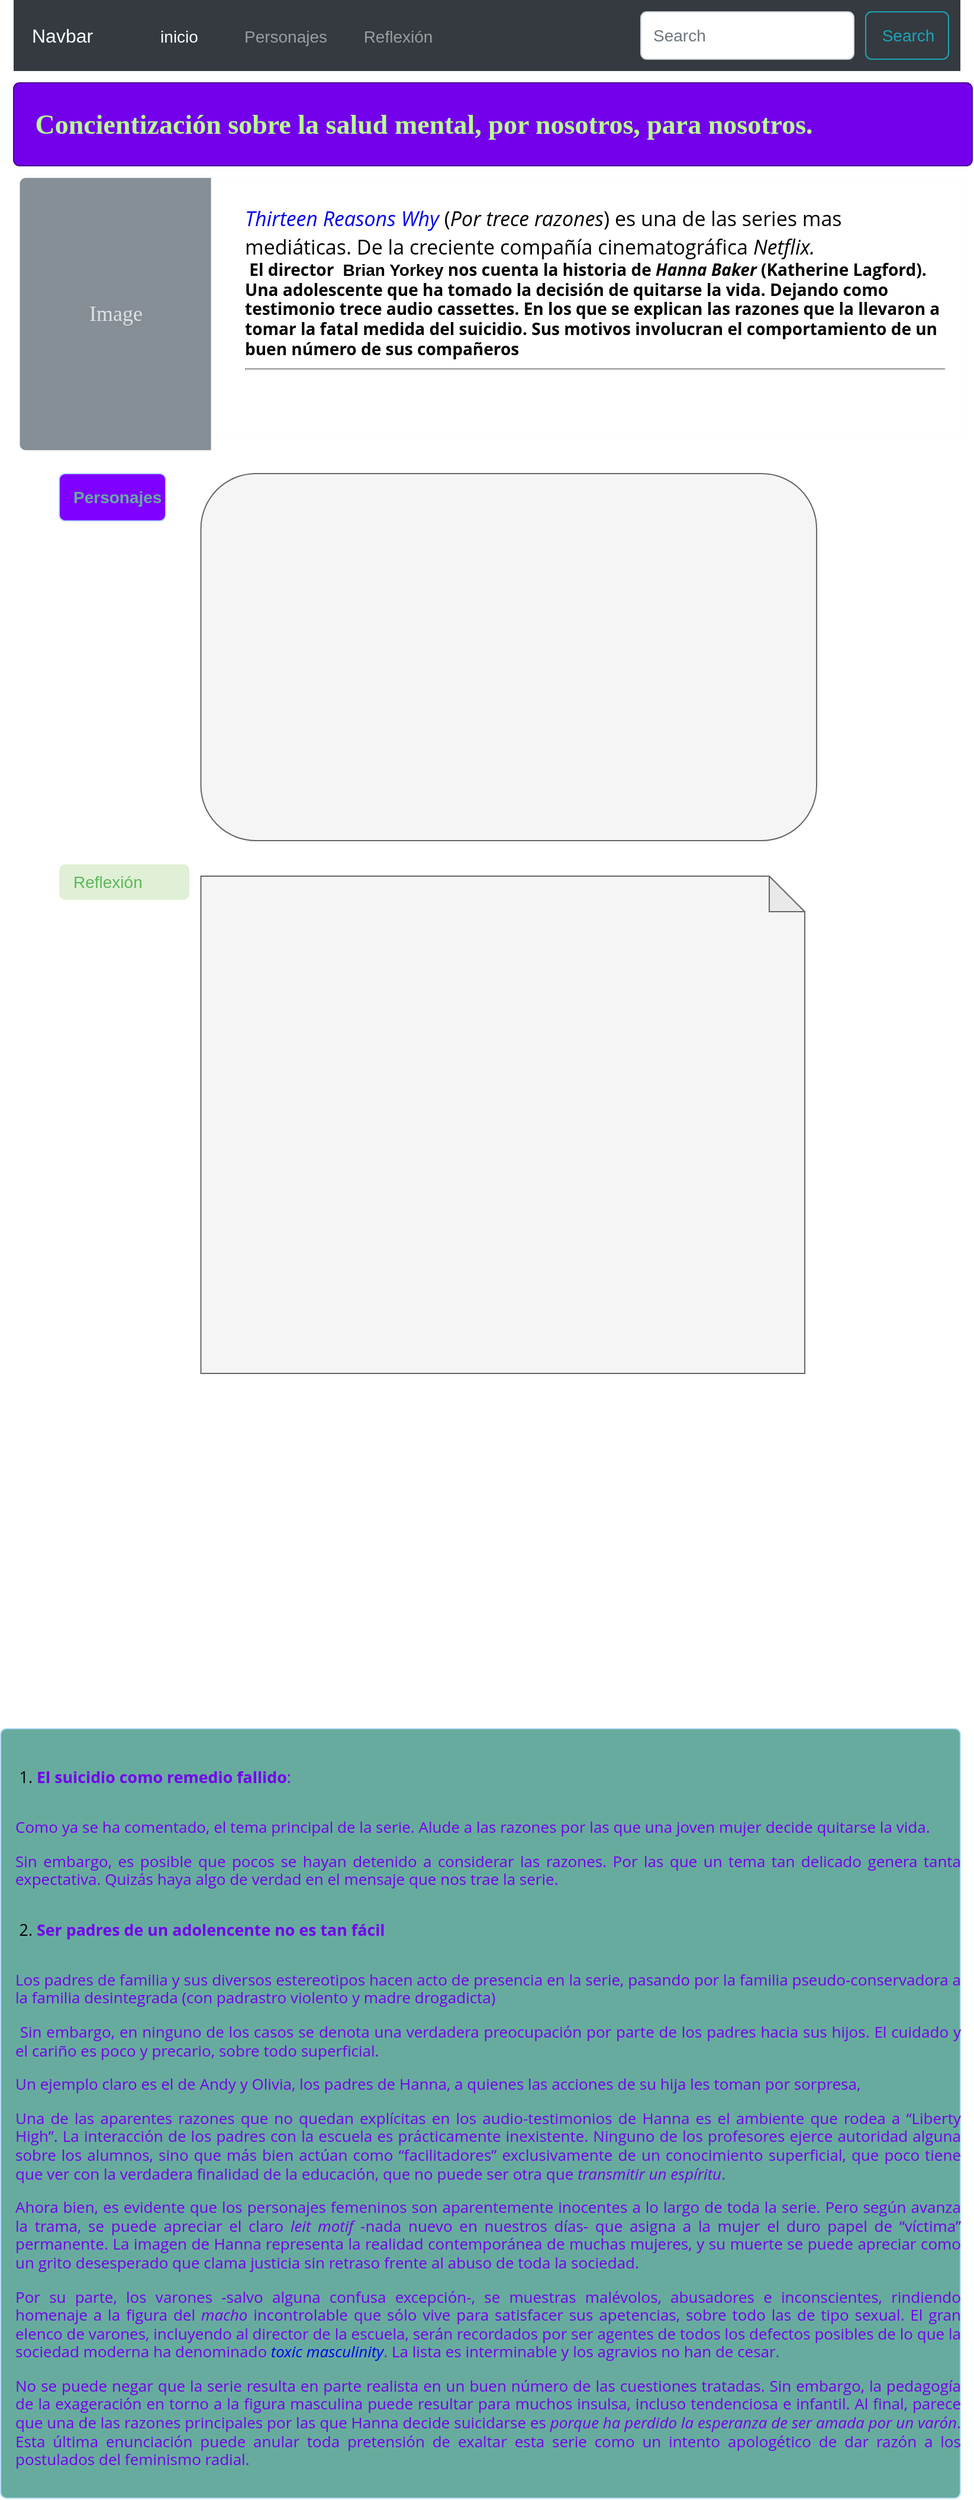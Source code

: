 <mxfile version="20.5.3" type="github" pages="2">
  <diagram id="9muTLnzjtEInMLi4u02h" name="Página-1">
    <mxGraphModel dx="1422" dy="755" grid="1" gridSize="10" guides="1" tooltips="1" connect="1" arrows="1" fold="1" page="1" pageScale="1" pageWidth="827" pageHeight="1169" math="0" shadow="0">
      <root>
        <object label="" id="0">
          <mxCell />
        </object>
        <mxCell id="1" parent="0" />
        <mxCell id="i4EwPONDSbQexWhAOyuk-8" value="&lt;a style=&quot;text-align: center; font-size: 17px; background-color: initial; box-sizing: border-box; -webkit-font-smoothing: antialiased; text-decoration-line: none; transition: color 0.1s ease-in 0s; font-family: &amp;quot;Open Sans&amp;quot;, sans-serif;&quot; href=&quot;https://www.netflix.com/mx/title/80117470&quot;&gt;&lt;em style=&quot;box-sizing: border-box; -webkit-font-smoothing: antialiased;&quot;&gt;Thirteen Reasons Why&lt;/em&gt;&lt;/a&gt;&lt;span style=&quot;text-align: center; font-size: 17px; background-color: initial; font-family: &amp;quot;Open Sans&amp;quot;, sans-serif;&quot;&gt;&amp;nbsp;(&lt;/span&gt;&lt;em style=&quot;text-align: center; font-size: 17px; background-color: initial; box-sizing: border-box; -webkit-font-smoothing: antialiased; font-family: &amp;quot;Open Sans&amp;quot;, sans-serif;&quot;&gt;Por trece razones&lt;/em&gt;&lt;span style=&quot;text-align: center; font-size: 17px; background-color: initial; font-family: &amp;quot;Open Sans&amp;quot;, sans-serif;&quot;&gt;) es una de las series mas mediáticas. De la creciente compañía cinematográfica&amp;nbsp;&lt;/span&gt;&lt;em style=&quot;text-align: center; font-size: 17px; background-color: initial; box-sizing: border-box; -webkit-font-smoothing: antialiased; font-family: &amp;quot;Open Sans&amp;quot;, sans-serif;&quot;&gt;Netflix.&lt;/em&gt;&lt;span style=&quot;text-align: center; font-size: 17px; background-color: initial; font-family: &amp;quot;Open Sans&amp;quot;, sans-serif;&quot;&gt;&amp;nbsp;&lt;/span&gt;&lt;span style=&quot;font-size: 20px;&quot;&gt;&lt;b&gt;&lt;br&gt;&lt;/b&gt;&lt;/span&gt;&lt;div style=&quot;font-family: Helvetica;&quot;&gt;&lt;b&gt;&lt;span style=&quot;font-family: &amp;quot;Open Sans&amp;quot;, sans-serif; text-align: justify;&quot;&gt;&amp;nbsp;E&lt;/span&gt;&lt;span style=&quot;font-family: &amp;quot;Open Sans&amp;quot;, sans-serif; text-align: justify;&quot;&gt;l director&amp;nbsp;&lt;/span&gt;&amp;nbsp;Brian Yorkey&lt;span style=&quot;font-family: &amp;quot;Open Sans&amp;quot;, sans-serif; text-align: justify;&quot;&gt;&amp;nbsp;nos cuenta la historia de&amp;nbsp;&lt;/span&gt;&lt;em style=&quot;box-sizing: border-box; -webkit-font-smoothing: antialiased; font-family: &amp;quot;Open Sans&amp;quot;, sans-serif; text-align: justify;&quot;&gt;Hanna Baker&amp;nbsp;&lt;/em&gt;&lt;span style=&quot;font-family: &amp;quot;Open Sans&amp;quot;, sans-serif; text-align: justify;&quot;&gt;(Katherine Lagford). Una adolescente que ha tomado la decisión de quitarse la vida. Dejando como testimonio trece audio cassettes. En los que se explican las razones que la llevaron a tomar la fatal medida del suicidio. Sus motivos involucran el comportamiento de un buen número de sus compañeros&lt;/span&gt;&lt;/b&gt;&lt;/div&gt;&lt;hr style=&quot;font-family: Helvetica;&quot;&gt;&lt;div style=&quot;font-family: Helvetica;&quot;&gt;&lt;b&gt;&lt;span style=&quot;font-family: &amp;quot;Open Sans&amp;quot;, sans-serif; text-align: justify;&quot;&gt;&amp;nbsp;&lt;/span&gt;&lt;span style=&quot;font-family: &amp;quot;Open Sans&amp;quot;, sans-serif;&quot;&gt;&lt;br&gt;&lt;/span&gt;&lt;/b&gt;&lt;/div&gt;&lt;div style=&quot;font-family: Helvetica;&quot;&gt;&lt;span style=&quot;font-family: &amp;quot;Open Sans&amp;quot;, sans-serif; font-size: 13px; text-align: justify;&quot;&gt;&lt;br&gt;&lt;/span&gt;&lt;/div&gt;&lt;div style=&quot;font-family: Helvetica; font-size: 12px;&quot;&gt;&lt;font style=&quot;font-size: 14px;&quot;&gt;&lt;span style=&quot;font-family: &amp;quot;Open Sans&amp;quot;, sans-serif; font-size: 13px; text-align: justify;&quot;&gt;&lt;br&gt;&lt;/span&gt;&lt;/font&gt;&lt;/div&gt;&lt;div style=&quot;font-family: Helvetica; font-size: 12px;&quot;&gt;&lt;font style=&quot;font-size: 14px;&quot;&gt;&lt;span style=&quot;font-family: &amp;quot;Open Sans&amp;quot;, sans-serif; font-size: 13px; text-align: justify;&quot;&gt;&lt;br&gt;&lt;/span&gt;&lt;/font&gt;&lt;/div&gt;" style="html=1;shadow=0;dashed=0;shape=mxgraph.bootstrap.rrect;rSize=5;strokeColor=#DFDFDF;html=1;whiteSpace=wrap;fillColor=#ffffff;fontColor=#000000;verticalAlign=top;align=left;spacing=20;fontSize=14;spacingLeft=170;labelBackgroundColor=none;labelBorderColor=none;strokeWidth=0;fontFamily=Comic Sans MS;" parent="1" vertex="1">
          <mxGeometry x="16.5" y="150" width="800" height="220" as="geometry" />
        </mxCell>
        <mxCell id="i4EwPONDSbQexWhAOyuk-9" value="Image" style="html=1;shadow=0;dashed=0;shape=mxgraph.bootstrap.leftButton;rSize=5;perimeter=none;whiteSpace=wrap;fillColor=#868E96;strokeColor=#DFDFDF;fontColor=#DEE2E6;resizeWidth=1;fontSize=18;labelBackgroundColor=none;labelBorderColor=none;strokeWidth=0;fontFamily=Comic Sans MS;" parent="i4EwPONDSbQexWhAOyuk-8" vertex="1">
          <mxGeometry width="161.533" height="230" relative="1" as="geometry" />
        </mxCell>
        <mxCell id="i4EwPONDSbQexWhAOyuk-20" value="&lt;ol style=&quot;box-sizing: border-box; -webkit-font-smoothing: antialiased; padding: 0px 0px 0px 18px; margin-top: 24px; margin-bottom: 24px; line-height: 27px; font-size: 13.4px; font-family: &amp;quot;Open Sans&amp;quot;, sans-serif; text-align: justify;&quot;&gt;&lt;li style=&quot;box-sizing: border-box; -webkit-font-smoothing: antialiased; line-height: 21px;&quot;&gt;&lt;font color=&quot;#7400eb&quot;&gt;&lt;strong style=&quot;box-sizing: border-box; -webkit-font-smoothing: antialiased;&quot;&gt;El suicidio como remedio fallido&lt;/strong&gt;:&lt;/font&gt;&lt;/li&gt;&lt;/ol&gt;&lt;p style=&quot;box-sizing: border-box; -webkit-font-smoothing: antialiased; font-family: &amp;quot;Open Sans&amp;quot;, sans-serif; font-size: 13px; text-align: justify;&quot;&gt;&lt;font color=&quot;#7400eb&quot;&gt;Como ya se ha comentado, el tema principal de la serie. Alude a las razones por las que una joven mujer decide quitarse la vida.&lt;/font&gt;&lt;/p&gt;&lt;p style=&quot;box-sizing: border-box; -webkit-font-smoothing: antialiased; font-family: &amp;quot;Open Sans&amp;quot;, sans-serif; font-size: 13px; text-align: justify;&quot;&gt;&lt;span style=&quot;&quot;&gt;&lt;font color=&quot;#7400eb&quot;&gt;Sin embargo, es posible que pocos se hayan detenido a considerar las razones. Por las que un tema tan delicado genera tanta expectativa. Quizás haya algo de verdad en el mensaje que nos trae la serie.&lt;/font&gt;&lt;/span&gt;&lt;/p&gt;&lt;ol style=&quot;box-sizing: border-box; -webkit-font-smoothing: antialiased; padding: 0px 0px 0px 18px; margin-top: 24px; margin-bottom: 24px; line-height: 27px; font-size: 13.4px; font-family: &amp;quot;Open Sans&amp;quot;, sans-serif; text-align: justify;&quot; start=&quot;2&quot;&gt;&lt;li style=&quot;box-sizing: border-box; -webkit-font-smoothing: antialiased; line-height: 21px;&quot;&gt;&lt;strong style=&quot;box-sizing: border-box; -webkit-font-smoothing: antialiased;&quot;&gt;&lt;font color=&quot;#7400eb&quot;&gt;Ser padres de un adolencente no es tan fácil&lt;/font&gt;&lt;/strong&gt;&lt;/li&gt;&lt;/ol&gt;&lt;p style=&quot;box-sizing: border-box; -webkit-font-smoothing: antialiased; font-family: &amp;quot;Open Sans&amp;quot;, sans-serif; font-size: 13px; text-align: justify;&quot;&gt;&lt;font color=&quot;#7400eb&quot;&gt;Los padres de familia y sus diversos estereotipos hacen acto de presencia en la serie, pasando por la familia pseudo-conservadora a la familia desintegrada (con padrastro violento y madre drogadicta)&lt;/font&gt;&lt;/p&gt;&lt;p style=&quot;box-sizing: border-box; -webkit-font-smoothing: antialiased; font-family: &amp;quot;Open Sans&amp;quot;, sans-serif; font-size: 13px; text-align: justify;&quot;&gt;&lt;font color=&quot;#7400eb&quot;&gt;&amp;nbsp;Sin embargo, en ninguno de los casos se denota una verdadera preocupación por parte de los padres hacia sus hijos. El cuidado y el cariño es poco y precario, sobre todo superficial.&lt;/font&gt;&lt;/p&gt;&lt;p style=&quot;box-sizing: border-box; -webkit-font-smoothing: antialiased; font-family: &amp;quot;Open Sans&amp;quot;, sans-serif; font-size: 13px; text-align: justify;&quot;&gt;&lt;font color=&quot;#7400eb&quot;&gt;Un ejemplo claro es el de Andy y Olivia, los padres de Hanna, a quienes las acciones de su hija les toman por sorpresa,&lt;/font&gt;&lt;/p&gt;&lt;p style=&quot;box-sizing: border-box; -webkit-font-smoothing: antialiased; font-family: &amp;quot;Open Sans&amp;quot;, sans-serif; font-size: 13px; text-align: justify;&quot;&gt;&lt;font color=&quot;#7400eb&quot;&gt;Una de las aparentes razones que no quedan explícitas en los audio-testimonios de Hanna es el ambiente que rodea a “Liberty High”. La interacción de los padres con la escuela es prácticamente inexistente. Ninguno de los profesores ejerce autoridad alguna sobre los alumnos, sino que más bien actúan como “facilitadores” exclusivamente de un conocimiento superficial, que poco tiene que ver con la verdadera finalidad de la educación, que no puede ser otra que&amp;nbsp;&lt;em style=&quot;box-sizing: border-box; -webkit-font-smoothing: antialiased;&quot;&gt;transmitir un espíritu&lt;/em&gt;.&lt;/font&gt;&lt;/p&gt;&lt;p style=&quot;box-sizing: border-box; -webkit-font-smoothing: antialiased; font-family: &amp;quot;Open Sans&amp;quot;, sans-serif; font-size: 13px; text-align: justify;&quot;&gt;&lt;font color=&quot;#7400eb&quot;&gt;Ahora bien, es evidente que los personajes femeninos son aparentemente inocentes a lo largo de toda la serie. Pero según avanza la trama, se puede apreciar el claro&amp;nbsp;&lt;em style=&quot;box-sizing: border-box; -webkit-font-smoothing: antialiased;&quot;&gt;leit motif&lt;/em&gt;&amp;nbsp;-nada nuevo en nuestros días- que asigna a la mujer el duro papel de “víctima” permanente. La imagen de Hanna representa la realidad contemporánea de muchas mujeres, y su muerte se puede apreciar como un grito desesperado que clama justicia sin retraso frente al abuso de toda la sociedad.&lt;/font&gt;&lt;/p&gt;&lt;p style=&quot;box-sizing: border-box; -webkit-font-smoothing: antialiased; font-family: &amp;quot;Open Sans&amp;quot;, sans-serif; font-size: 13px; text-align: justify;&quot;&gt;&lt;font color=&quot;#7400eb&quot;&gt;Por su parte, los varones -salvo alguna confusa excepción-, se muestras malévolos, abusadores e inconscientes, rindiendo homenaje a la figura del&amp;nbsp;&lt;em style=&quot;box-sizing: border-box; -webkit-font-smoothing: antialiased;&quot;&gt;macho&amp;nbsp;&lt;/em&gt;incontrolable que sólo vive para satisfacer sus apetencias, sobre todo las de tipo sexual. El gran elenco de varones, incluyendo al director de la escuela, serán recordados por ser agentes de todos los defectos posibles de lo que la sociedad moderna ha denominado&amp;nbsp;&lt;a style=&quot;box-sizing: border-box; -webkit-font-smoothing: antialiased; text-decoration-line: none; transition: color 0.1s ease-in 0s;&quot; href=&quot;https://www.forbes.com/sites/frankminiter/2017/01/18/the-hard-adrenaline-soaked-truth-about-toxic-masculinity/#7e5dd8872be5&quot;&gt;&lt;em style=&quot;box-sizing: border-box; -webkit-font-smoothing: antialiased;&quot;&gt;toxic masculinity&lt;/em&gt;&lt;/a&gt;. La lista es interminable y los agravios no han de cesar.&lt;/font&gt;&lt;/p&gt;&lt;p style=&quot;box-sizing: border-box; -webkit-font-smoothing: antialiased; font-family: &amp;quot;Open Sans&amp;quot;, sans-serif; font-size: 13px; text-align: justify;&quot;&gt;&lt;font color=&quot;#7400eb&quot;&gt;No se puede negar que la serie resulta en parte realista en un buen número de las cuestiones tratadas. Sin embargo, la pedagogía de la exageración en torno a la figura masculina puede resultar para muchos insulsa, incluso tendenciosa e infantil. Al final, parece que una de las razones principales por las que Hanna decide suicidarse es&amp;nbsp;&lt;em style=&quot;box-sizing: border-box; -webkit-font-smoothing: antialiased;&quot;&gt;porque ha perdido la esperanza de ser amada por un varón&lt;/em&gt;. Esta última enunciación puede anular toda pretensión de exaltar esta serie como un intento apologético de dar razón a los postulados del feminismo radial.&lt;/font&gt;&lt;/p&gt;" style="html=1;shadow=0;dashed=0;shape=mxgraph.bootstrap.rrect;rSize=5;strokeColor=#B8DCFE;strokeWidth=1;fillColor=#67AB9F;fontColor=#000000;whiteSpace=wrap;align=left;verticalAlign=top;spacingLeft=10;labelBackgroundColor=none;labelBorderColor=none;fontFamily=Helvetica;fontSize=21;" parent="1" vertex="1">
          <mxGeometry x="0.5" y="1460" width="811" height="650" as="geometry" />
        </mxCell>
        <mxCell id="rsIkgNMO5idsfVNRgYzb-2" value="Navbar" style="html=1;shadow=0;dashed=0;fillColor=#343A40;strokeColor=none;fontSize=16;fontColor=#ffffff;align=left;spacing=15;" vertex="1" parent="1">
          <mxGeometry x="11.5" width="800" height="60" as="geometry" />
        </mxCell>
        <mxCell id="rsIkgNMO5idsfVNRgYzb-3" value="inicio" style="fillColor=none;strokeColor=none;fontSize=14;fontColor=#ffffff;align=center;" vertex="1" parent="rsIkgNMO5idsfVNRgYzb-2">
          <mxGeometry width="100" height="40" relative="1" as="geometry">
            <mxPoint x="90" y="10" as="offset" />
          </mxGeometry>
        </mxCell>
        <mxCell id="rsIkgNMO5idsfVNRgYzb-4" value="Personajes" style="fillColor=none;strokeColor=none;fontSize=14;fontColor=#9A9DA0;align=center;" vertex="1" parent="rsIkgNMO5idsfVNRgYzb-2">
          <mxGeometry width="80" height="40" relative="1" as="geometry">
            <mxPoint x="190" y="10" as="offset" />
          </mxGeometry>
        </mxCell>
        <mxCell id="rsIkgNMO5idsfVNRgYzb-5" value="Reflexión" style="fillColor=none;strokeColor=none;fontSize=14;fontColor=#9A9DA0;align=center;spacingRight=0;" vertex="1" parent="rsIkgNMO5idsfVNRgYzb-2">
          <mxGeometry width="90" height="40" relative="1" as="geometry">
            <mxPoint x="280" y="10" as="offset" />
          </mxGeometry>
        </mxCell>
        <mxCell id="rsIkgNMO5idsfVNRgYzb-7" value="Search" style="html=1;shadow=0;dashed=0;shape=mxgraph.bootstrap.rrect;rSize=5;fontSize=14;fontColor=#1CA5B8;strokeColor=#1CA5B8;fillColor=none;" vertex="1" parent="rsIkgNMO5idsfVNRgYzb-2">
          <mxGeometry x="1" width="70" height="40" relative="1" as="geometry">
            <mxPoint x="-80" y="10" as="offset" />
          </mxGeometry>
        </mxCell>
        <mxCell id="rsIkgNMO5idsfVNRgYzb-8" value="Search" style="html=1;shadow=0;dashed=0;shape=mxgraph.bootstrap.rrect;rSize=5;fontSize=14;fontColor=#6C767D;strokeColor=#CED4DA;fillColor=#ffffff;align=left;spacing=10;" vertex="1" parent="rsIkgNMO5idsfVNRgYzb-2">
          <mxGeometry x="1" width="180" height="40" relative="1" as="geometry">
            <mxPoint x="-270" y="10" as="offset" />
          </mxGeometry>
        </mxCell>
        <mxCell id="i4EwPONDSbQexWhAOyuk-3" value="&lt;h2&gt;&lt;font face=&quot;Comic Sans MS&quot; style=&quot;font-size: 23px;&quot;&gt;&amp;nbsp;Concientización sobre la salud mental, por nosotros, para nosotros.&lt;/font&gt;&lt;/h2&gt;" style="html=1;shadow=0;dashed=0;shape=mxgraph.bootstrap.rrect;rSize=5;strokeColor=#480091;strokeWidth=1;fillColor=#7400EB;fontColor=#B9FF92;whiteSpace=wrap;align=left;verticalAlign=middle;spacingLeft=10;fontFamily=Georgia;" parent="1" vertex="1">
          <mxGeometry x="11.5" y="70" width="810" height="70" as="geometry" />
        </mxCell>
        <mxCell id="rsIkgNMO5idsfVNRgYzb-23" value="&lt;font size=&quot;1&quot; color=&quot;#67AB9F&quot;&gt;&lt;b style=&quot;font-size: 14px;&quot;&gt;Personajes&lt;/b&gt;&lt;/font&gt;" style="html=1;shadow=0;dashed=0;shape=mxgraph.bootstrap.rrect;rSize=5;strokeColor=#B8DCFE;strokeWidth=1;fillColor=#7F00FF;fontColor=#004583;whiteSpace=wrap;align=left;verticalAlign=middle;spacingLeft=10;" vertex="1" parent="1">
          <mxGeometry x="50" y="400" width="90" height="40" as="geometry" />
        </mxCell>
        <mxCell id="rsIkgNMO5idsfVNRgYzb-25" value="" style="rounded=1;whiteSpace=wrap;html=1;fontSize=14;fillColor=#f5f5f5;strokeColor=#666666;fontColor=#333333;" vertex="1" parent="1">
          <mxGeometry x="169.75" y="400" width="520.25" height="310" as="geometry" />
        </mxCell>
        <mxCell id="rsIkgNMO5idsfVNRgYzb-27" value="" style="shape=note;whiteSpace=wrap;html=1;backgroundOutline=1;darkOpacity=0.05;fontSize=14;fillColor=#f5f5f5;fontColor=#333333;strokeColor=#666666;" vertex="1" parent="1">
          <mxGeometry x="169.75" y="740" width="510.25" height="420" as="geometry" />
        </mxCell>
        <mxCell id="rsIkgNMO5idsfVNRgYzb-28" value="Reflexión" style="html=1;shadow=0;dashed=0;shape=mxgraph.bootstrap.rrect;rSize=5;strokeColor=none;strokeWidth=1;fillColor=#E0F0D6;fontColor=#59B958;whiteSpace=wrap;align=left;verticalAlign=middle;spacingLeft=10;fontSize=14;" vertex="1" parent="1">
          <mxGeometry x="50" y="730" width="110" height="30" as="geometry" />
        </mxCell>
      </root>
    </mxGraphModel>
  </diagram>
  <diagram id="birvndmMOo-zRxBHMeIO" name="Página-2">
    <mxGraphModel dx="1580" dy="873" grid="1" gridSize="8" guides="1" tooltips="1" connect="1" arrows="1" fold="1" page="1" pageScale="1" pageWidth="827" pageHeight="1169" math="0" shadow="0">
      <root>
        <mxCell id="0" />
        <mxCell id="1" parent="0" />
      </root>
    </mxGraphModel>
  </diagram>
</mxfile>
